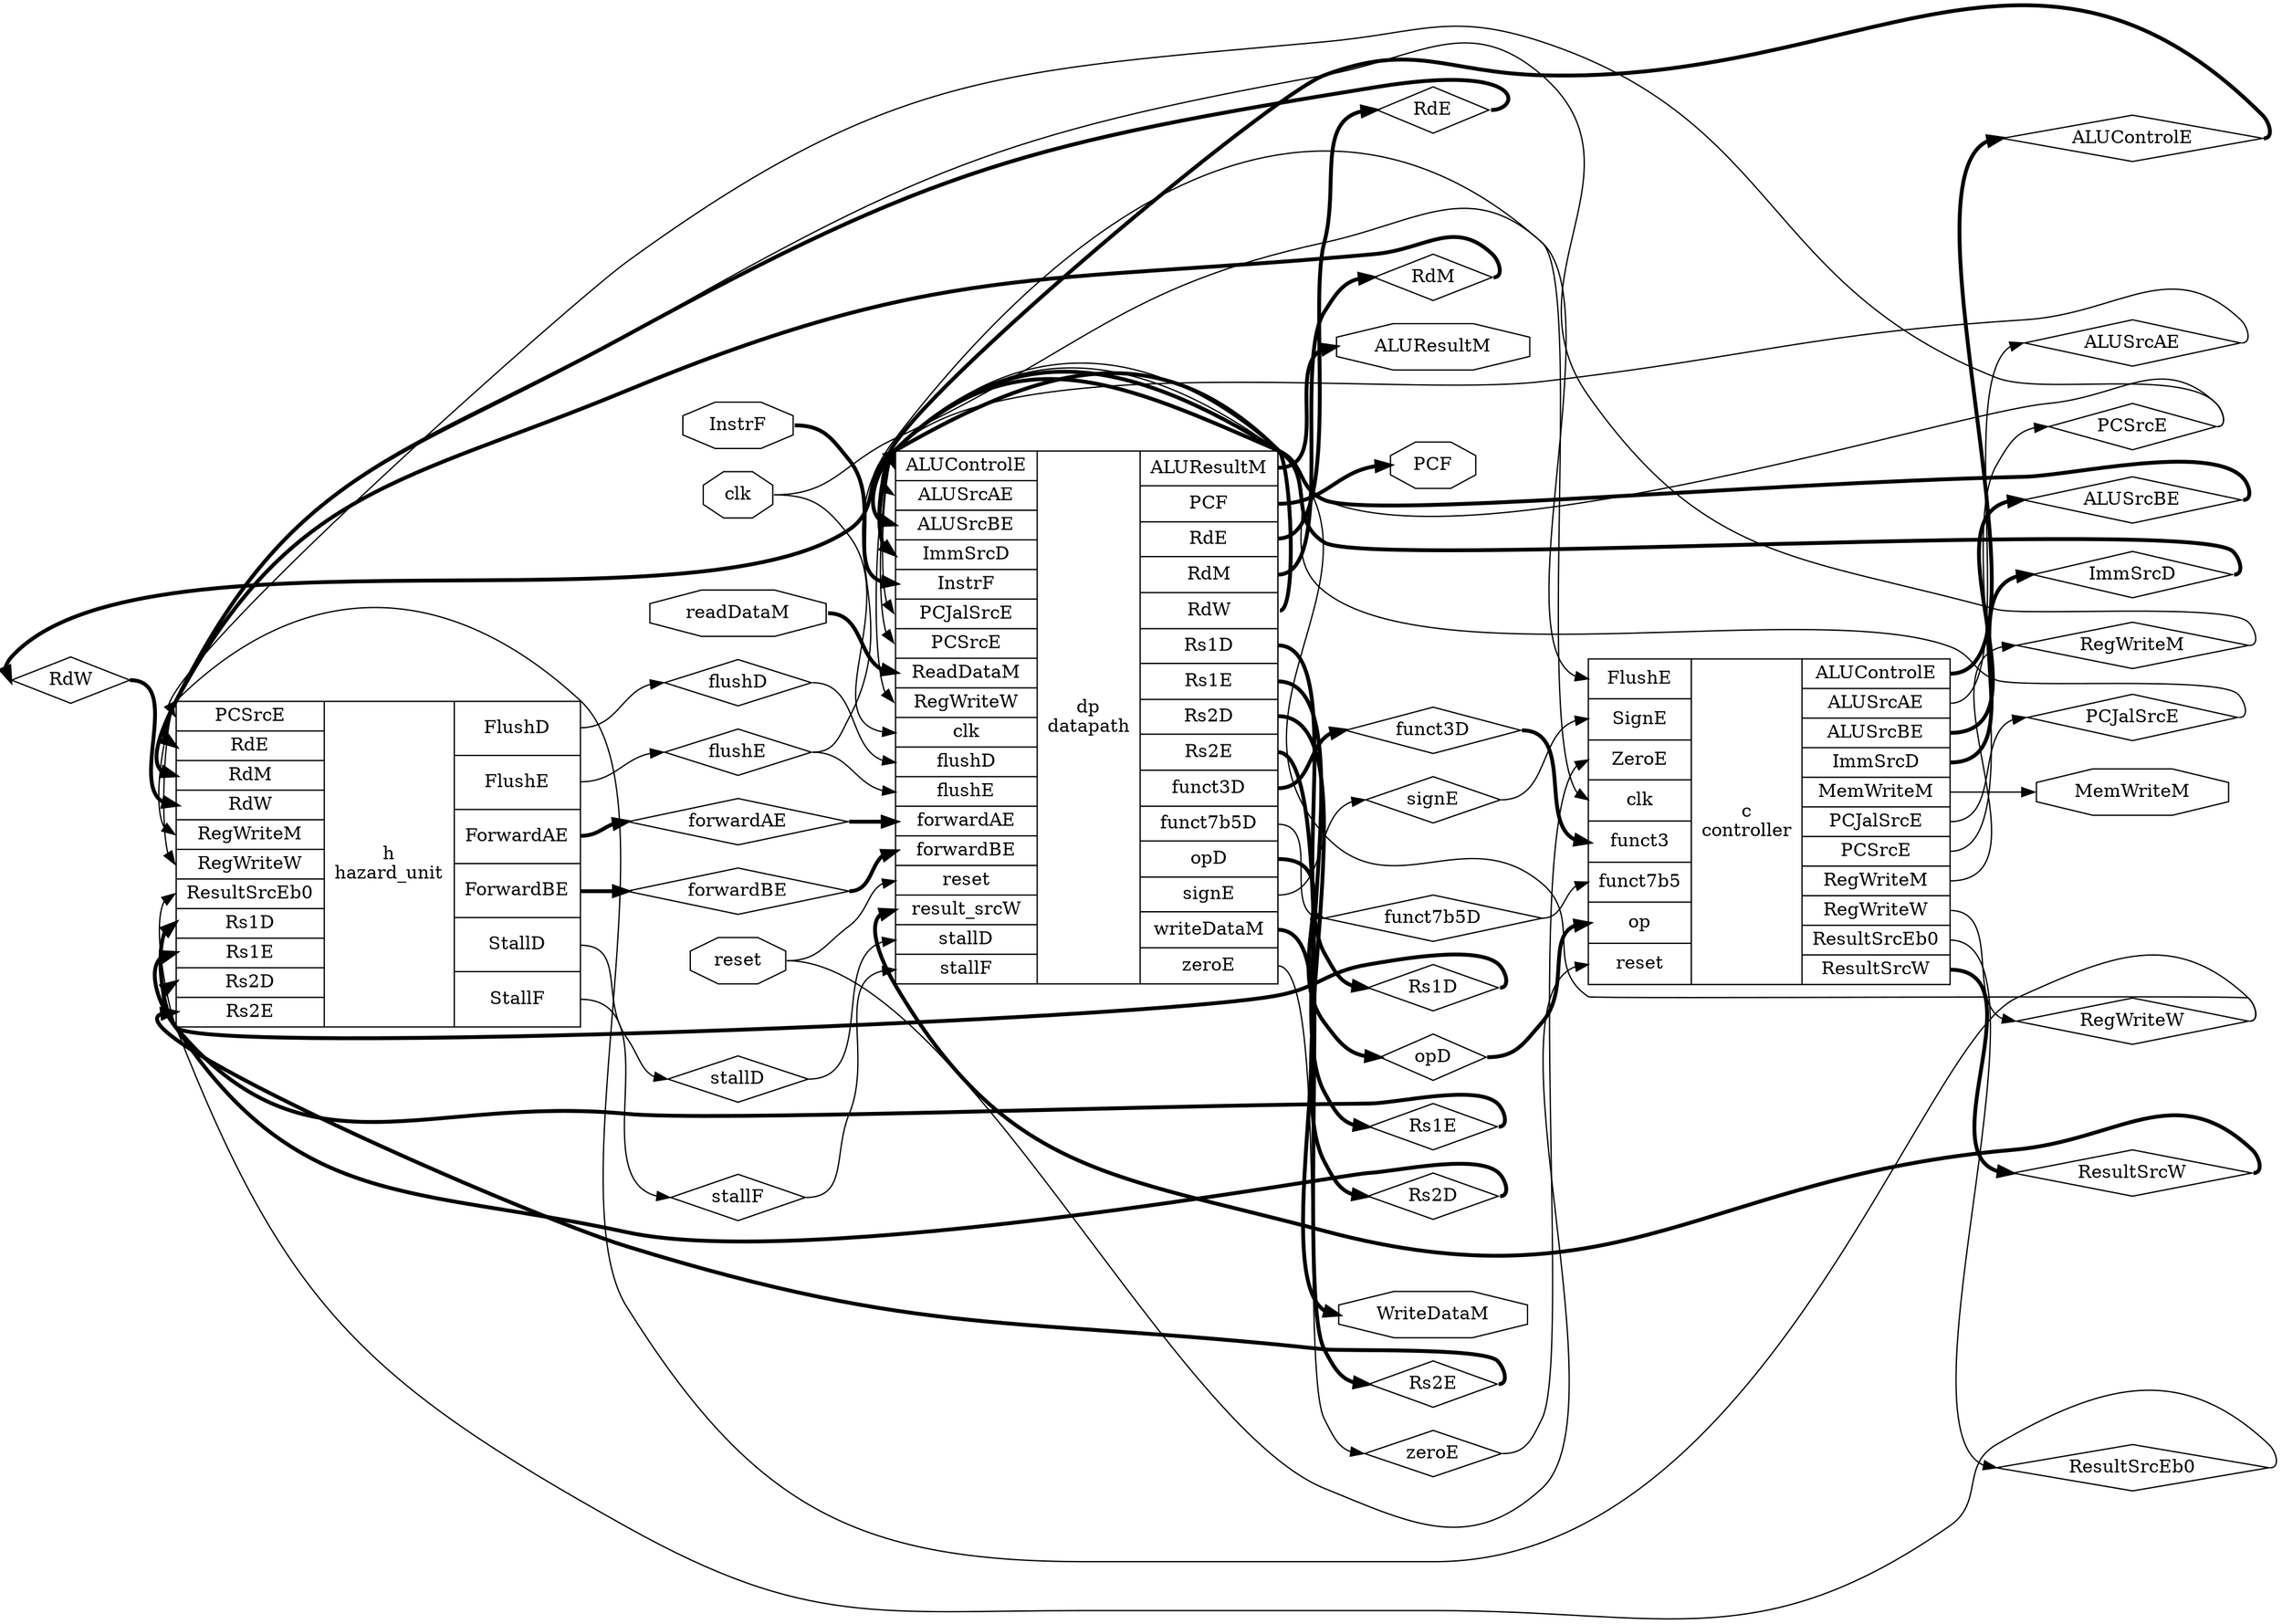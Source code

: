 digraph "riscv" {
rankdir="LR";
remincross=true;
n1 [ shape=diamond, label="RdW", color="black", fontcolor="black" ];
n2 [ shape=diamond, label="RdM", color="black", fontcolor="black" ];
n3 [ shape=diamond, label="RdE", color="black", fontcolor="black" ];
n4 [ shape=diamond, label="Rs2E", color="black", fontcolor="black" ];
n5 [ shape=diamond, label="Rs1E", color="black", fontcolor="black" ];
n6 [ shape=diamond, label="Rs2D", color="black", fontcolor="black" ];
n7 [ shape=diamond, label="Rs1D", color="black", fontcolor="black" ];
n8 [ shape=diamond, label="opD", color="black", fontcolor="black" ];
n9 [ shape=diamond, label="ALUControlE", color="black", fontcolor="black" ];
n10 [ shape=diamond, label="forwardBE", color="black", fontcolor="black" ];
n11 [ shape=diamond, label="forwardAE", color="black", fontcolor="black" ];
n12 [ shape=diamond, label="ResultSrcW", color="black", fontcolor="black" ];
n13 [ shape=diamond, label="ALUSrcBE", color="black", fontcolor="black" ];
n14 [ shape=diamond, label="funct3D", color="black", fontcolor="black" ];
n15 [ shape=diamond, label="ImmSrcD", color="black", fontcolor="black" ];
n16 [ shape=diamond, label="RegWriteM", color="black", fontcolor="black" ];
n17 [ shape=diamond, label="ResultSrcEb0", color="black", fontcolor="black" ];
n18 [ shape=diamond, label="flushE", color="black", fontcolor="black" ];
n19 [ shape=diamond, label="flushD", color="black", fontcolor="black" ];
n20 [ shape=diamond, label="stallD", color="black", fontcolor="black" ];
n21 [ shape=diamond, label="stallF", color="black", fontcolor="black" ];
n22 [ shape=diamond, label="funct7b5D", color="black", fontcolor="black" ];
n23 [ shape=diamond, label="zeroE", color="black", fontcolor="black" ];
n24 [ shape=diamond, label="signE", color="black", fontcolor="black" ];
n25 [ shape=diamond, label="PCSrcE", color="black", fontcolor="black" ];
n26 [ shape=diamond, label="PCJalSrcE", color="black", fontcolor="black" ];
n27 [ shape=diamond, label="ALUSrcAE", color="black", fontcolor="black" ];
n28 [ shape=diamond, label="RegWriteW", color="black", fontcolor="black" ];
n29 [ shape=octagon, label="readDataM", color="black", fontcolor="black" ];
n30 [ shape=octagon, label="WriteDataM", color="black", fontcolor="black" ];
n31 [ shape=octagon, label="ALUResultM", color="black", fontcolor="black" ];
n32 [ shape=octagon, label="MemWriteM", color="black", fontcolor="black" ];
n33 [ shape=octagon, label="InstrF", color="black", fontcolor="black" ];
n34 [ shape=octagon, label="PCF", color="black", fontcolor="black" ];
n35 [ shape=octagon, label="reset", color="black", fontcolor="black" ];
n36 [ shape=octagon, label="clk", color="black", fontcolor="black" ];
c43 [ shape=record, label="{{<p25> PCSrcE|<p3> RdE|<p2> RdM|<p1> RdW|<p16> RegWriteM|<p28> RegWriteW|<p17> ResultSrcEb0|<p7> Rs1D|<p5> Rs1E|<p6> Rs2D|<p4> Rs2E}|h\nhazard_unit|{<p37> FlushD|<p38> FlushE|<p39> ForwardAE|<p40> ForwardBE|<p41> StallD|<p42> StallF}}" ];
c49 [ shape=record, label="{{<p38> FlushE|<p44> SignE|<p45> ZeroE|<p36> clk|<p46> funct3|<p47> funct7b5|<p48> op|<p35> reset}|c\ncontroller|{<p9> ALUControlE|<p27> ALUSrcAE|<p13> ALUSrcBE|<p15> ImmSrcD|<p32> MemWriteM|<p26> PCJalSrcE|<p25> PCSrcE|<p16> RegWriteM|<p28> RegWriteW|<p17> ResultSrcEb0|<p12> ResultSrcW}}" ];
c53 [ shape=record, label="{{<p9> ALUControlE|<p27> ALUSrcAE|<p13> ALUSrcBE|<p15> ImmSrcD|<p33> InstrF|<p26> PCJalSrcE|<p25> PCSrcE|<p50> ReadDataM|<p28> RegWriteW|<p36> clk|<p19> flushD|<p18> flushE|<p11> forwardAE|<p10> forwardBE|<p35> reset|<p51> result_srcW|<p20> stallD|<p21> stallF}|dp\ndatapath|{<p31> ALUResultM|<p34> PCF|<p3> RdE|<p2> RdM|<p1> RdW|<p7> Rs1D|<p5> Rs1E|<p6> Rs2D|<p4> Rs2E|<p14> funct3D|<p22> funct7b5D|<p8> opD|<p24> signE|<p52> writeDataM|<p23> zeroE}}" ];
c53:p1:e -> n1:w [color="black", style="setlinewidth(3)", label=""];
n1:e -> c43:p1:w [color="black", style="setlinewidth(3)", label=""];
c43:p40:e -> n10:w [color="black", style="setlinewidth(3)", label=""];
n10:e -> c53:p10:w [color="black", style="setlinewidth(3)", label=""];
c43:p39:e -> n11:w [color="black", style="setlinewidth(3)", label=""];
n11:e -> c53:p11:w [color="black", style="setlinewidth(3)", label=""];
c49:p12:e -> n12:w [color="black", style="setlinewidth(3)", label=""];
n12:e -> c53:p51:w [color="black", style="setlinewidth(3)", label=""];
c49:p13:e -> n13:w [color="black", style="setlinewidth(3)", label=""];
n13:e -> c53:p13:w [color="black", style="setlinewidth(3)", label=""];
c53:p14:e -> n14:w [color="black", style="setlinewidth(3)", label=""];
n14:e -> c49:p46:w [color="black", style="setlinewidth(3)", label=""];
c49:p15:e -> n15:w [color="black", style="setlinewidth(3)", label=""];
n15:e -> c53:p15:w [color="black", style="setlinewidth(3)", label=""];
c49:p16:e -> n16:w [color="black", label=""];
n16:e -> c43:p16:w [color="black", label=""];
c49:p17:e -> n17:w [color="black", label=""];
n17:e -> c43:p17:w [color="black", label=""];
c43:p38:e -> n18:w [color="black", label=""];
n18:e -> c49:p38:w [color="black", label=""];
n18:e -> c53:p18:w [color="black", label=""];
c43:p37:e -> n19:w [color="black", label=""];
n19:e -> c53:p19:w [color="black", label=""];
c53:p2:e -> n2:w [color="black", style="setlinewidth(3)", label=""];
n2:e -> c43:p2:w [color="black", style="setlinewidth(3)", label=""];
c43:p41:e -> n20:w [color="black", label=""];
n20:e -> c53:p20:w [color="black", label=""];
c43:p42:e -> n21:w [color="black", label=""];
n21:e -> c53:p21:w [color="black", label=""];
c53:p22:e -> n22:w [color="black", label=""];
n22:e -> c49:p47:w [color="black", label=""];
c53:p23:e -> n23:w [color="black", label=""];
n23:e -> c49:p45:w [color="black", label=""];
c53:p24:e -> n24:w [color="black", label=""];
n24:e -> c49:p44:w [color="black", label=""];
c49:p25:e -> n25:w [color="black", label=""];
n25:e -> c43:p25:w [color="black", label=""];
n25:e -> c53:p25:w [color="black", label=""];
c49:p26:e -> n26:w [color="black", label=""];
n26:e -> c53:p26:w [color="black", label=""];
c49:p27:e -> n27:w [color="black", label=""];
n27:e -> c53:p27:w [color="black", label=""];
c49:p28:e -> n28:w [color="black", label=""];
n28:e -> c43:p28:w [color="black", label=""];
n28:e -> c53:p28:w [color="black", label=""];
n29:e -> c53:p50:w [color="black", style="setlinewidth(3)", label=""];
c53:p3:e -> n3:w [color="black", style="setlinewidth(3)", label=""];
n3:e -> c43:p3:w [color="black", style="setlinewidth(3)", label=""];
c53:p52:e -> n30:w [color="black", style="setlinewidth(3)", label=""];
c53:p31:e -> n31:w [color="black", style="setlinewidth(3)", label=""];
c49:p32:e -> n32:w [color="black", label=""];
n33:e -> c53:p33:w [color="black", style="setlinewidth(3)", label=""];
c53:p34:e -> n34:w [color="black", style="setlinewidth(3)", label=""];
n35:e -> c49:p35:w [color="black", label=""];
n35:e -> c53:p35:w [color="black", label=""];
n36:e -> c49:p36:w [color="black", label=""];
n36:e -> c53:p36:w [color="black", label=""];
c53:p4:e -> n4:w [color="black", style="setlinewidth(3)", label=""];
n4:e -> c43:p4:w [color="black", style="setlinewidth(3)", label=""];
c53:p5:e -> n5:w [color="black", style="setlinewidth(3)", label=""];
n5:e -> c43:p5:w [color="black", style="setlinewidth(3)", label=""];
c53:p6:e -> n6:w [color="black", style="setlinewidth(3)", label=""];
n6:e -> c43:p6:w [color="black", style="setlinewidth(3)", label=""];
c53:p7:e -> n7:w [color="black", style="setlinewidth(3)", label=""];
n7:e -> c43:p7:w [color="black", style="setlinewidth(3)", label=""];
c53:p8:e -> n8:w [color="black", style="setlinewidth(3)", label=""];
n8:e -> c49:p48:w [color="black", style="setlinewidth(3)", label=""];
c49:p9:e -> n9:w [color="black", style="setlinewidth(3)", label=""];
n9:e -> c53:p9:w [color="black", style="setlinewidth(3)", label=""];
}
